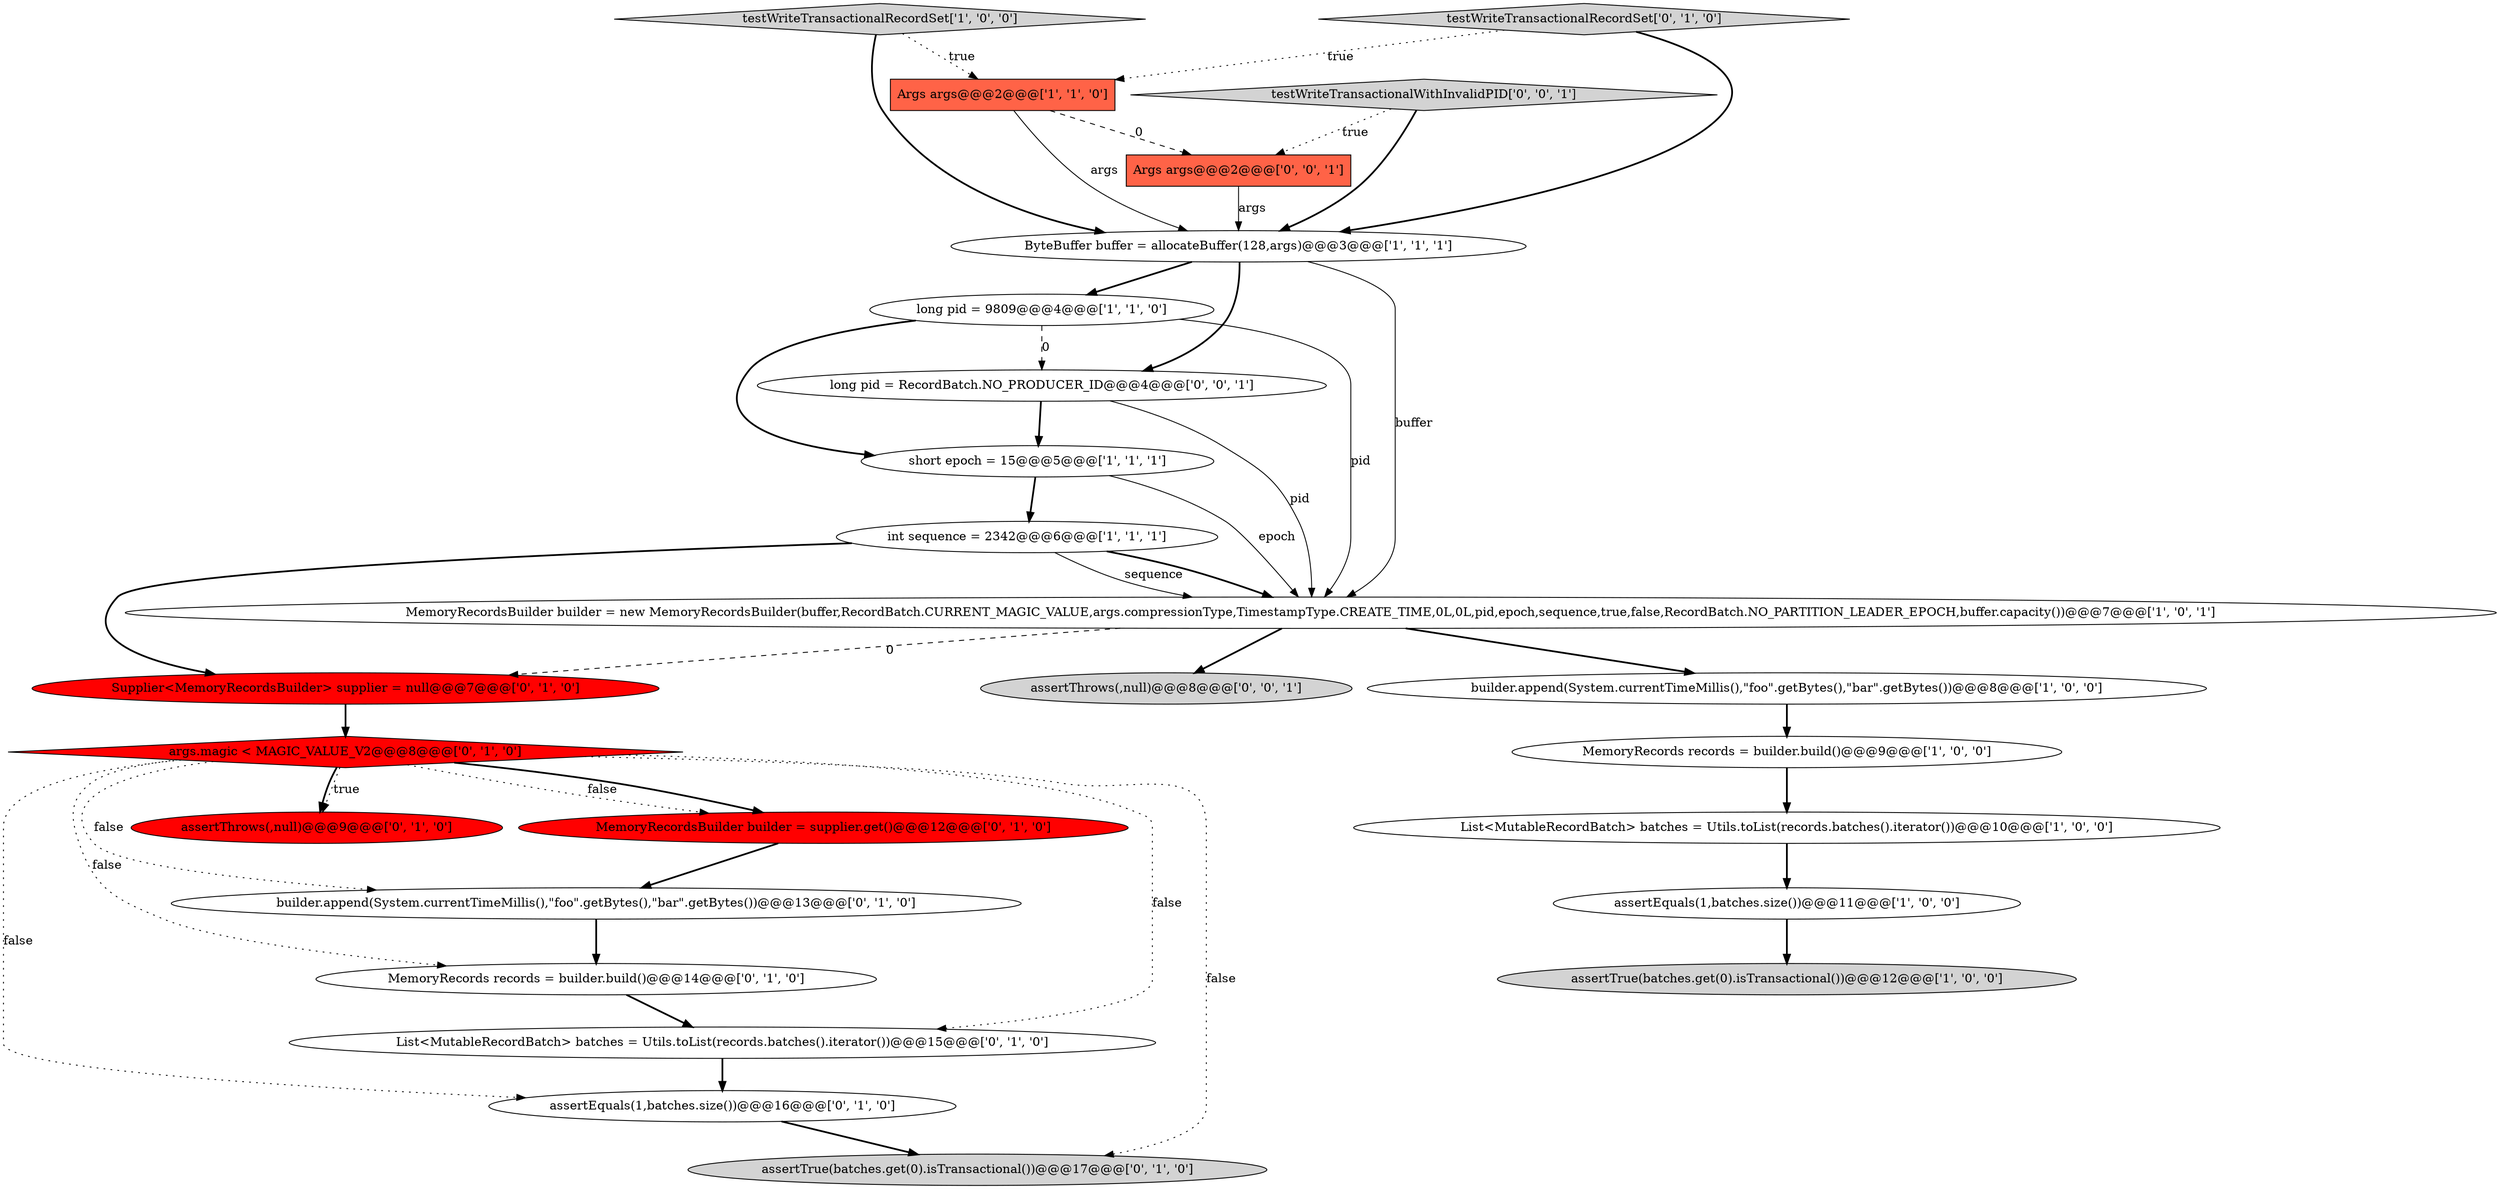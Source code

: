 digraph {
2 [style = filled, label = "testWriteTransactionalRecordSet['1', '0', '0']", fillcolor = lightgray, shape = diamond image = "AAA0AAABBB1BBB"];
17 [style = filled, label = "testWriteTransactionalRecordSet['0', '1', '0']", fillcolor = lightgray, shape = diamond image = "AAA0AAABBB2BBB"];
20 [style = filled, label = "args.magic < MAGIC_VALUE_V2@@@8@@@['0', '1', '0']", fillcolor = red, shape = diamond image = "AAA1AAABBB2BBB"];
19 [style = filled, label = "Supplier<MemoryRecordsBuilder> supplier = null@@@7@@@['0', '1', '0']", fillcolor = red, shape = ellipse image = "AAA1AAABBB2BBB"];
4 [style = filled, label = "MemoryRecords records = builder.build()@@@9@@@['1', '0', '0']", fillcolor = white, shape = ellipse image = "AAA0AAABBB1BBB"];
22 [style = filled, label = "Args args@@@2@@@['0', '0', '1']", fillcolor = tomato, shape = box image = "AAA0AAABBB3BBB"];
1 [style = filled, label = "assertTrue(batches.get(0).isTransactional())@@@12@@@['1', '0', '0']", fillcolor = lightgray, shape = ellipse image = "AAA0AAABBB1BBB"];
0 [style = filled, label = "Args args@@@2@@@['1', '1', '0']", fillcolor = tomato, shape = box image = "AAA0AAABBB1BBB"];
3 [style = filled, label = "long pid = 9809@@@4@@@['1', '1', '0']", fillcolor = white, shape = ellipse image = "AAA0AAABBB1BBB"];
25 [style = filled, label = "assertThrows(,null)@@@8@@@['0', '0', '1']", fillcolor = lightgray, shape = ellipse image = "AAA0AAABBB3BBB"];
10 [style = filled, label = "assertEquals(1,batches.size())@@@11@@@['1', '0', '0']", fillcolor = white, shape = ellipse image = "AAA0AAABBB1BBB"];
8 [style = filled, label = "builder.append(System.currentTimeMillis(),\"foo\".getBytes(),\"bar\".getBytes())@@@8@@@['1', '0', '0']", fillcolor = white, shape = ellipse image = "AAA0AAABBB1BBB"];
18 [style = filled, label = "builder.append(System.currentTimeMillis(),\"foo\".getBytes(),\"bar\".getBytes())@@@13@@@['0', '1', '0']", fillcolor = white, shape = ellipse image = "AAA0AAABBB2BBB"];
6 [style = filled, label = "short epoch = 15@@@5@@@['1', '1', '1']", fillcolor = white, shape = ellipse image = "AAA0AAABBB1BBB"];
24 [style = filled, label = "long pid = RecordBatch.NO_PRODUCER_ID@@@4@@@['0', '0', '1']", fillcolor = white, shape = ellipse image = "AAA0AAABBB3BBB"];
12 [style = filled, label = "List<MutableRecordBatch> batches = Utils.toList(records.batches().iterator())@@@15@@@['0', '1', '0']", fillcolor = white, shape = ellipse image = "AAA0AAABBB2BBB"];
14 [style = filled, label = "assertEquals(1,batches.size())@@@16@@@['0', '1', '0']", fillcolor = white, shape = ellipse image = "AAA0AAABBB2BBB"];
23 [style = filled, label = "testWriteTransactionalWithInvalidPID['0', '0', '1']", fillcolor = lightgray, shape = diamond image = "AAA0AAABBB3BBB"];
13 [style = filled, label = "assertThrows(,null)@@@9@@@['0', '1', '0']", fillcolor = red, shape = ellipse image = "AAA1AAABBB2BBB"];
21 [style = filled, label = "assertTrue(batches.get(0).isTransactional())@@@17@@@['0', '1', '0']", fillcolor = lightgray, shape = ellipse image = "AAA0AAABBB2BBB"];
5 [style = filled, label = "int sequence = 2342@@@6@@@['1', '1', '1']", fillcolor = white, shape = ellipse image = "AAA0AAABBB1BBB"];
9 [style = filled, label = "List<MutableRecordBatch> batches = Utils.toList(records.batches().iterator())@@@10@@@['1', '0', '0']", fillcolor = white, shape = ellipse image = "AAA0AAABBB1BBB"];
15 [style = filled, label = "MemoryRecordsBuilder builder = supplier.get()@@@12@@@['0', '1', '0']", fillcolor = red, shape = ellipse image = "AAA1AAABBB2BBB"];
16 [style = filled, label = "MemoryRecords records = builder.build()@@@14@@@['0', '1', '0']", fillcolor = white, shape = ellipse image = "AAA0AAABBB2BBB"];
7 [style = filled, label = "MemoryRecordsBuilder builder = new MemoryRecordsBuilder(buffer,RecordBatch.CURRENT_MAGIC_VALUE,args.compressionType,TimestampType.CREATE_TIME,0L,0L,pid,epoch,sequence,true,false,RecordBatch.NO_PARTITION_LEADER_EPOCH,buffer.capacity())@@@7@@@['1', '0', '1']", fillcolor = white, shape = ellipse image = "AAA0AAABBB1BBB"];
11 [style = filled, label = "ByteBuffer buffer = allocateBuffer(128,args)@@@3@@@['1', '1', '1']", fillcolor = white, shape = ellipse image = "AAA0AAABBB1BBB"];
4->9 [style = bold, label=""];
17->0 [style = dotted, label="true"];
20->13 [style = bold, label=""];
2->0 [style = dotted, label="true"];
23->22 [style = dotted, label="true"];
20->21 [style = dotted, label="false"];
19->20 [style = bold, label=""];
24->7 [style = solid, label="pid"];
3->24 [style = dashed, label="0"];
20->16 [style = dotted, label="false"];
3->6 [style = bold, label=""];
20->15 [style = dotted, label="false"];
9->10 [style = bold, label=""];
7->8 [style = bold, label=""];
11->24 [style = bold, label=""];
15->18 [style = bold, label=""];
0->22 [style = dashed, label="0"];
17->11 [style = bold, label=""];
11->7 [style = solid, label="buffer"];
3->7 [style = solid, label="pid"];
5->19 [style = bold, label=""];
6->5 [style = bold, label=""];
20->12 [style = dotted, label="false"];
11->3 [style = bold, label=""];
7->19 [style = dashed, label="0"];
12->14 [style = bold, label=""];
5->7 [style = solid, label="sequence"];
5->7 [style = bold, label=""];
20->13 [style = dotted, label="true"];
7->25 [style = bold, label=""];
20->18 [style = dotted, label="false"];
8->4 [style = bold, label=""];
23->11 [style = bold, label=""];
0->11 [style = solid, label="args"];
10->1 [style = bold, label=""];
24->6 [style = bold, label=""];
20->15 [style = bold, label=""];
22->11 [style = solid, label="args"];
16->12 [style = bold, label=""];
2->11 [style = bold, label=""];
14->21 [style = bold, label=""];
20->14 [style = dotted, label="false"];
6->7 [style = solid, label="epoch"];
18->16 [style = bold, label=""];
}
